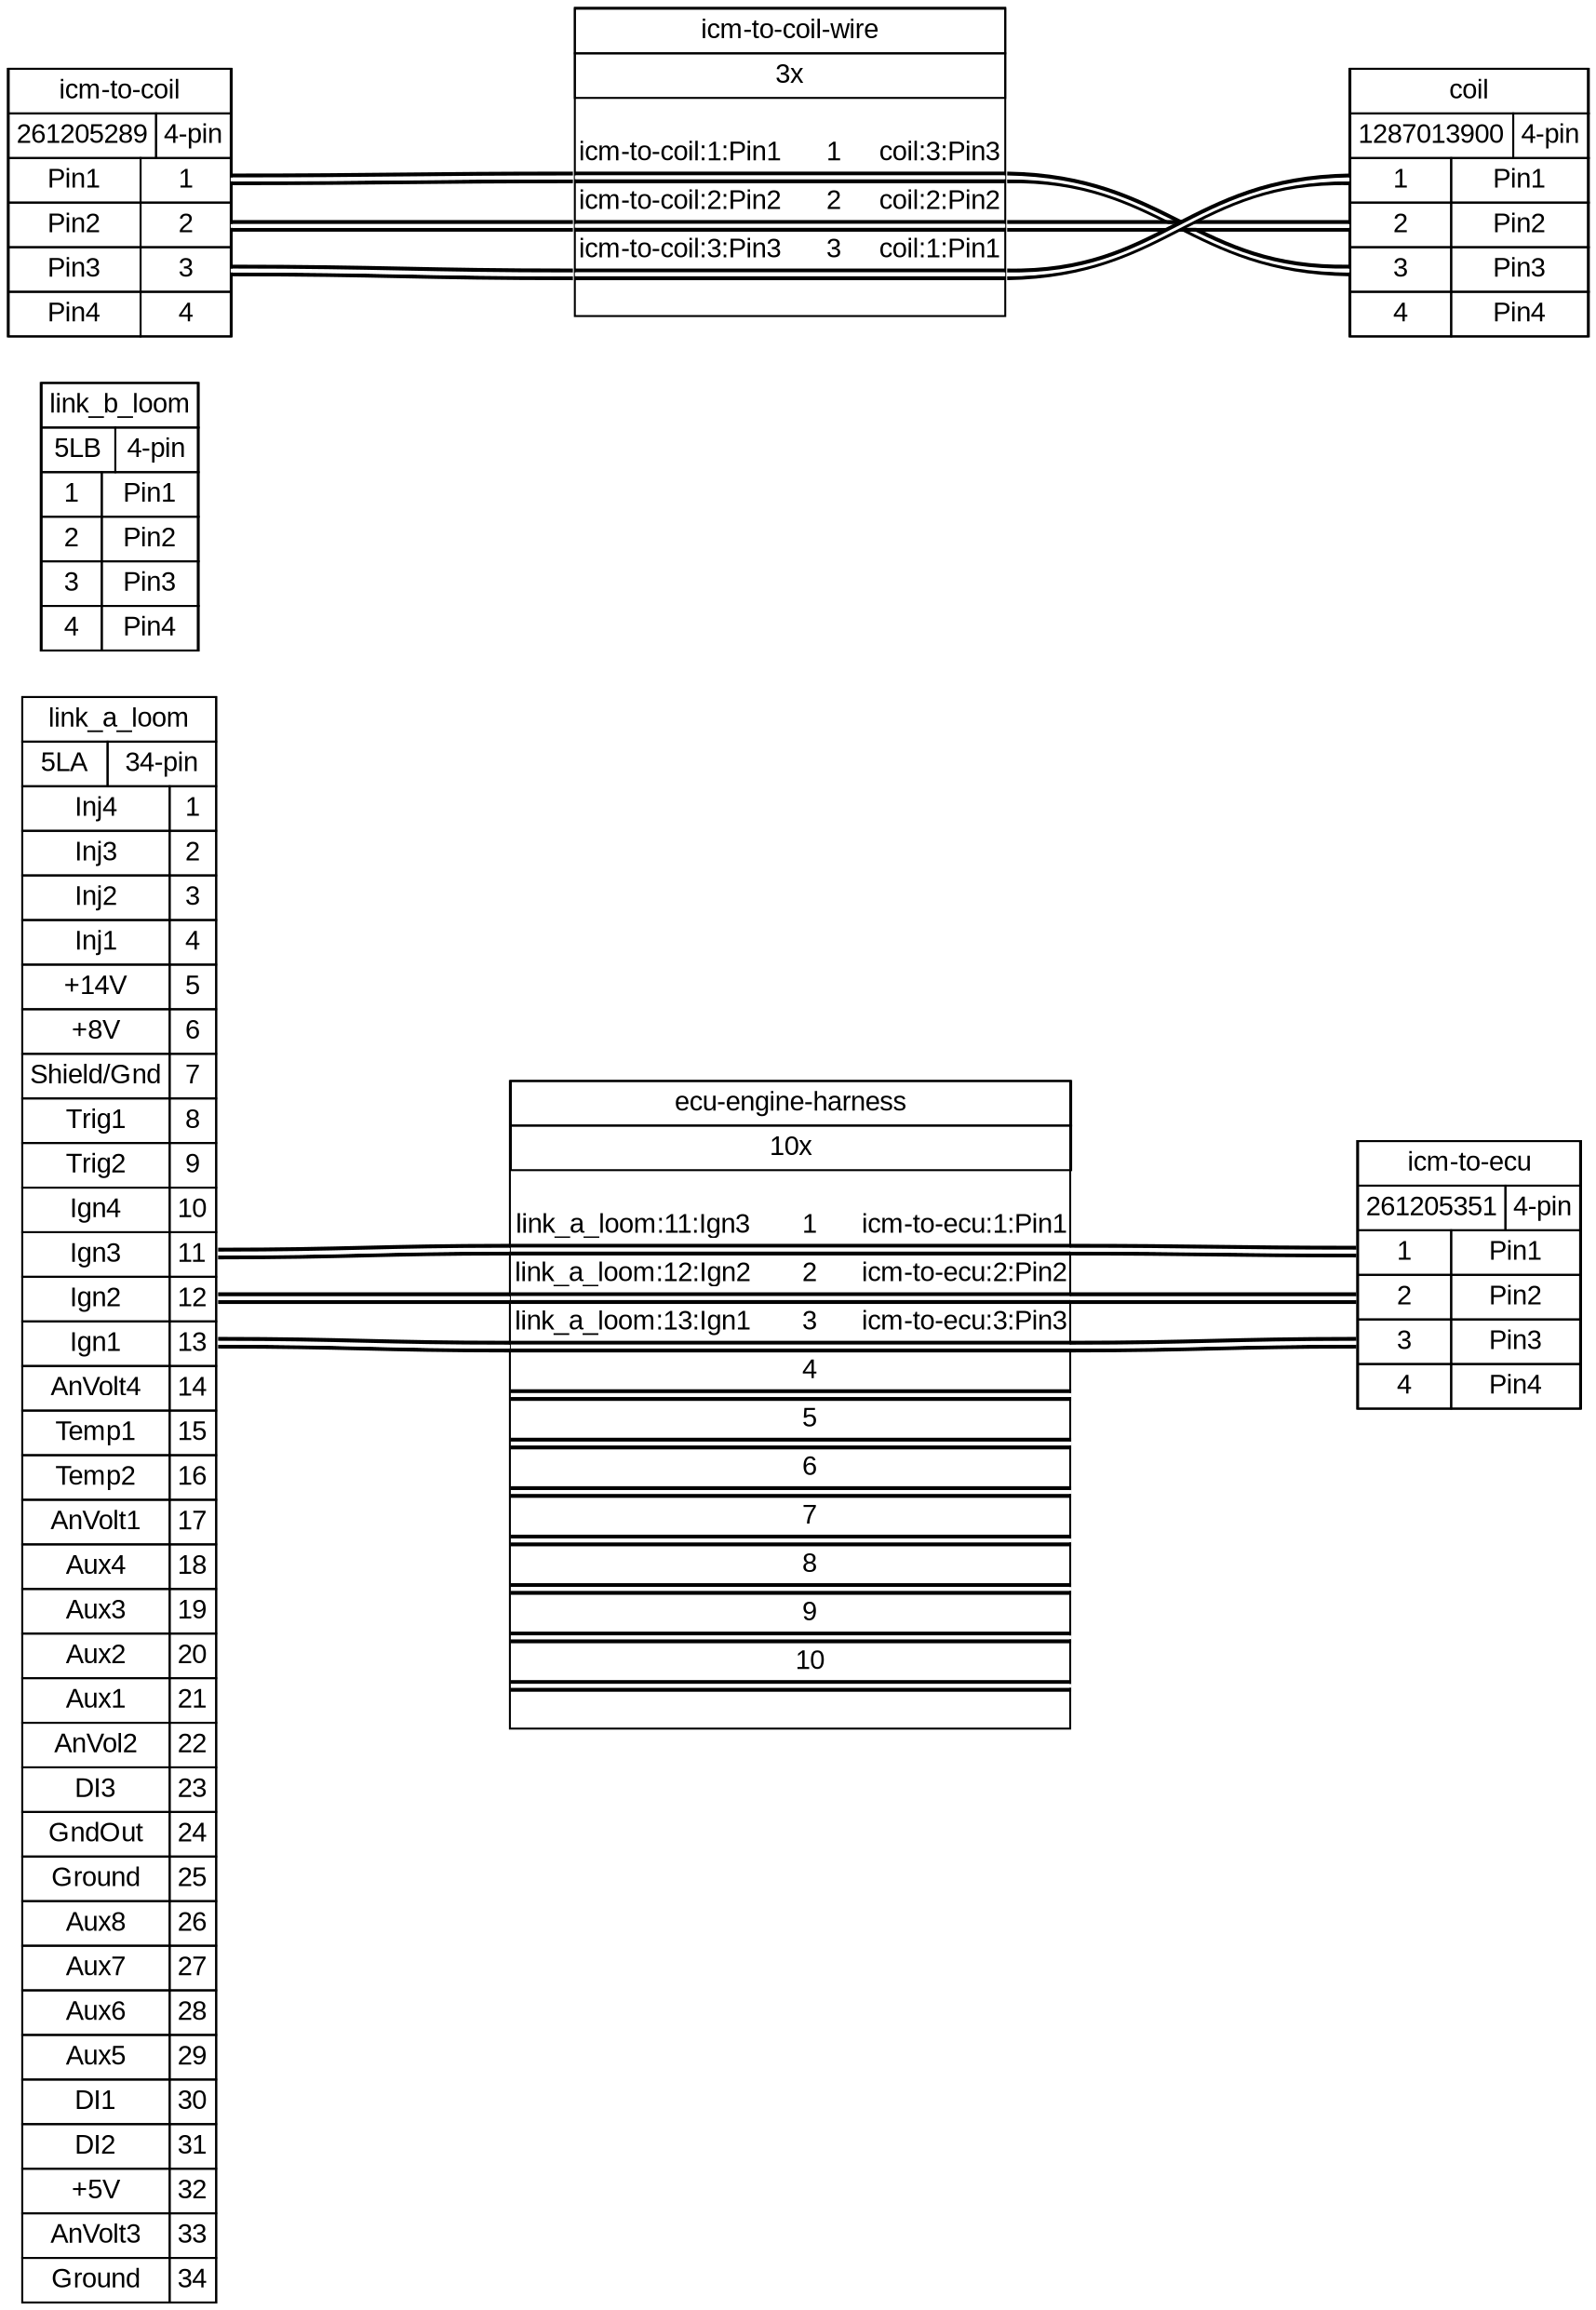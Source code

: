graph {
// Graph generated by WireViz 0.3.2
// https://github.com/formatc1702/WireViz
	graph [bgcolor="#FFFFFF" fontname=arial nodesep=0.33 rankdir=LR ranksep=2]
	node [fillcolor="#FFFFFF" fontname=arial height=0 margin=0 shape=none style=filled width=0]
	edge [fontname=arial style=bold]
	link_a_loom [label=<
<table border="0" cellspacing="0" cellpadding="0">
 <tr><td>
  <table border="0" cellspacing="0" cellpadding="3" cellborder="1"><tr>
   <td balign="left">link_a_loom</td>
  </tr></table>
 </td></tr>
 <tr><td>
  <table border="0" cellspacing="0" cellpadding="3" cellborder="1"><tr>
   <td balign="left">5LA</td>
   <td balign="left">34-pin</td>
  </tr></table>
 </td></tr>
 <tr><td>
  <table border="0" cellspacing="0" cellpadding="3" cellborder="1">
   <tr>
    <td>Inj4</td>
    <td port="p1r">1</td>
   </tr>
   <tr>
    <td>Inj3</td>
    <td port="p2r">2</td>
   </tr>
   <tr>
    <td>Inj2</td>
    <td port="p3r">3</td>
   </tr>
   <tr>
    <td>Inj1</td>
    <td port="p4r">4</td>
   </tr>
   <tr>
    <td>+14V</td>
    <td port="p5r">5</td>
   </tr>
   <tr>
    <td>+8V</td>
    <td port="p6r">6</td>
   </tr>
   <tr>
    <td>Shield/Gnd</td>
    <td port="p7r">7</td>
   </tr>
   <tr>
    <td>Trig1</td>
    <td port="p8r">8</td>
   </tr>
   <tr>
    <td>Trig2</td>
    <td port="p9r">9</td>
   </tr>
   <tr>
    <td>Ign4</td>
    <td port="p10r">10</td>
   </tr>
   <tr>
    <td>Ign3</td>
    <td port="p11r">11</td>
   </tr>
   <tr>
    <td>Ign2</td>
    <td port="p12r">12</td>
   </tr>
   <tr>
    <td>Ign1</td>
    <td port="p13r">13</td>
   </tr>
   <tr>
    <td>AnVolt4</td>
    <td port="p14r">14</td>
   </tr>
   <tr>
    <td>Temp1</td>
    <td port="p15r">15</td>
   </tr>
   <tr>
    <td>Temp2</td>
    <td port="p16r">16</td>
   </tr>
   <tr>
    <td>AnVolt1</td>
    <td port="p17r">17</td>
   </tr>
   <tr>
    <td>Aux4</td>
    <td port="p18r">18</td>
   </tr>
   <tr>
    <td>Aux3</td>
    <td port="p19r">19</td>
   </tr>
   <tr>
    <td>Aux2</td>
    <td port="p20r">20</td>
   </tr>
   <tr>
    <td>Aux1</td>
    <td port="p21r">21</td>
   </tr>
   <tr>
    <td>AnVol2</td>
    <td port="p22r">22</td>
   </tr>
   <tr>
    <td>DI3</td>
    <td port="p23r">23</td>
   </tr>
   <tr>
    <td>GndOut</td>
    <td port="p24r">24</td>
   </tr>
   <tr>
    <td>Ground</td>
    <td port="p25r">25</td>
   </tr>
   <tr>
    <td>Aux8</td>
    <td port="p26r">26</td>
   </tr>
   <tr>
    <td>Aux7</td>
    <td port="p27r">27</td>
   </tr>
   <tr>
    <td>Aux6</td>
    <td port="p28r">28</td>
   </tr>
   <tr>
    <td>Aux5</td>
    <td port="p29r">29</td>
   </tr>
   <tr>
    <td>DI1</td>
    <td port="p30r">30</td>
   </tr>
   <tr>
    <td>DI2</td>
    <td port="p31r">31</td>
   </tr>
   <tr>
    <td>+5V</td>
    <td port="p32r">32</td>
   </tr>
   <tr>
    <td>AnVolt3</td>
    <td port="p33r">33</td>
   </tr>
   <tr>
    <td>Ground</td>
    <td port="p34r">34</td>
   </tr>
  </table>
 </td></tr>
</table>
> fillcolor="#FFFFFF" shape=box style=filled]
	link_b_loom [label=<
<table border="0" cellspacing="0" cellpadding="0">
 <tr><td>
  <table border="0" cellspacing="0" cellpadding="3" cellborder="1"><tr>
   <td balign="left">link_b_loom</td>
  </tr></table>
 </td></tr>
 <tr><td>
  <table border="0" cellspacing="0" cellpadding="3" cellborder="1"><tr>
   <td balign="left">5LB</td>
   <td balign="left">4-pin</td>
  </tr></table>
 </td></tr>
 <tr><td>
  <table border="0" cellspacing="0" cellpadding="3" cellborder="1">
   <tr>
    <td port="p1l">1</td>
    <td>Pin1</td>
   </tr>
   <tr>
    <td port="p2l">2</td>
    <td>Pin2</td>
   </tr>
   <tr>
    <td port="p3l">3</td>
    <td>Pin3</td>
   </tr>
   <tr>
    <td port="p4l">4</td>
    <td>Pin4</td>
   </tr>
  </table>
 </td></tr>
</table>
> fillcolor="#FFFFFF" shape=box style=filled]
	"icm-to-ecu" [label=<
<table border="0" cellspacing="0" cellpadding="0">
 <tr><td>
  <table border="0" cellspacing="0" cellpadding="3" cellborder="1"><tr>
   <td balign="left">icm-to-ecu</td>
  </tr></table>
 </td></tr>
 <tr><td>
  <table border="0" cellspacing="0" cellpadding="3" cellborder="1"><tr>
   <td balign="left">261205351</td>
   <td balign="left">4-pin</td>
  </tr></table>
 </td></tr>
 <tr><td>
  <table border="0" cellspacing="0" cellpadding="3" cellborder="1">
   <tr>
    <td port="p1l">1</td>
    <td>Pin1</td>
   </tr>
   <tr>
    <td port="p2l">2</td>
    <td>Pin2</td>
   </tr>
   <tr>
    <td port="p3l">3</td>
    <td>Pin3</td>
   </tr>
   <tr>
    <td port="p4l">4</td>
    <td>Pin4</td>
   </tr>
  </table>
 </td></tr>
</table>
> fillcolor="#FFFFFF" shape=box style=filled]
	"icm-to-coil" [label=<
<table border="0" cellspacing="0" cellpadding="0">
 <tr><td>
  <table border="0" cellspacing="0" cellpadding="3" cellborder="1"><tr>
   <td balign="left">icm-to-coil</td>
  </tr></table>
 </td></tr>
 <tr><td>
  <table border="0" cellspacing="0" cellpadding="3" cellborder="1"><tr>
   <td balign="left">261205289</td>
   <td balign="left">4-pin</td>
  </tr></table>
 </td></tr>
 <tr><td>
  <table border="0" cellspacing="0" cellpadding="3" cellborder="1">
   <tr>
    <td>Pin1</td>
    <td port="p1r">1</td>
   </tr>
   <tr>
    <td>Pin2</td>
    <td port="p2r">2</td>
   </tr>
   <tr>
    <td>Pin3</td>
    <td port="p3r">3</td>
   </tr>
   <tr>
    <td>Pin4</td>
    <td port="p4r">4</td>
   </tr>
  </table>
 </td></tr>
</table>
> fillcolor="#FFFFFF" shape=box style=filled]
	coil [label=<
<table border="0" cellspacing="0" cellpadding="0">
 <tr><td>
  <table border="0" cellspacing="0" cellpadding="3" cellborder="1"><tr>
   <td balign="left">coil</td>
  </tr></table>
 </td></tr>
 <tr><td>
  <table border="0" cellspacing="0" cellpadding="3" cellborder="1"><tr>
   <td balign="left">1287013900</td>
   <td balign="left">4-pin</td>
  </tr></table>
 </td></tr>
 <tr><td>
  <table border="0" cellspacing="0" cellpadding="3" cellborder="1">
   <tr>
    <td port="p1l">1</td>
    <td>Pin1</td>
   </tr>
   <tr>
    <td port="p2l">2</td>
    <td>Pin2</td>
   </tr>
   <tr>
    <td port="p3l">3</td>
    <td>Pin3</td>
   </tr>
   <tr>
    <td port="p4l">4</td>
    <td>Pin4</td>
   </tr>
  </table>
 </td></tr>
</table>
> fillcolor="#FFFFFF" shape=box style=filled]
	edge [color="#000000:#ffffff:#000000"]
	link_a_loom:p11r:e -- "ecu-engine-harness":w1:w
	"ecu-engine-harness":w1:e -- "icm-to-ecu":p1l:w
	edge [color="#000000:#ffffff:#000000"]
	link_a_loom:p12r:e -- "ecu-engine-harness":w2:w
	"ecu-engine-harness":w2:e -- "icm-to-ecu":p2l:w
	edge [color="#000000:#ffffff:#000000"]
	link_a_loom:p13r:e -- "ecu-engine-harness":w3:w
	"ecu-engine-harness":w3:e -- "icm-to-ecu":p3l:w
	"ecu-engine-harness" [label=<
<table border="0" cellspacing="0" cellpadding="0">
 <tr><td>
  <table border="0" cellspacing="0" cellpadding="3" cellborder="1"><tr>
   <td balign="left">ecu-engine-harness</td>
  </tr></table>
 </td></tr>
 <tr><td>
  <table border="0" cellspacing="0" cellpadding="3" cellborder="1"><tr>
   <td balign="left">10x</td>
  </tr></table>
 </td></tr>
 <tr><td>
  <table border="0" cellspacing="0" cellborder="0">
   <tr><td>&nbsp;</td></tr>
   <tr>
    <td>link_a_loom:11:Ign3</td>
    <td>
     1
    </td>
    <td>icm-to-ecu:1:Pin1</td>
   </tr>
   <tr>
    <td colspan="3" border="0" cellspacing="0" cellpadding="0" port="w1" height="6">
     <table cellspacing="0" cellborder="0" border="0">
      <tr><td colspan="3" cellpadding="0" height="2" bgcolor="#000000" border="0"></td></tr>
      <tr><td colspan="3" cellpadding="0" height="2" bgcolor="#ffffff" border="0"></td></tr>
      <tr><td colspan="3" cellpadding="0" height="2" bgcolor="#000000" border="0"></td></tr>
     </table>
    </td>
   </tr>
   <tr>
    <td>link_a_loom:12:Ign2</td>
    <td>
     2
    </td>
    <td>icm-to-ecu:2:Pin2</td>
   </tr>
   <tr>
    <td colspan="3" border="0" cellspacing="0" cellpadding="0" port="w2" height="6">
     <table cellspacing="0" cellborder="0" border="0">
      <tr><td colspan="3" cellpadding="0" height="2" bgcolor="#000000" border="0"></td></tr>
      <tr><td colspan="3" cellpadding="0" height="2" bgcolor="#ffffff" border="0"></td></tr>
      <tr><td colspan="3" cellpadding="0" height="2" bgcolor="#000000" border="0"></td></tr>
     </table>
    </td>
   </tr>
   <tr>
    <td>link_a_loom:13:Ign1</td>
    <td>
     3
    </td>
    <td>icm-to-ecu:3:Pin3</td>
   </tr>
   <tr>
    <td colspan="3" border="0" cellspacing="0" cellpadding="0" port="w3" height="6">
     <table cellspacing="0" cellborder="0" border="0">
      <tr><td colspan="3" cellpadding="0" height="2" bgcolor="#000000" border="0"></td></tr>
      <tr><td colspan="3" cellpadding="0" height="2" bgcolor="#ffffff" border="0"></td></tr>
      <tr><td colspan="3" cellpadding="0" height="2" bgcolor="#000000" border="0"></td></tr>
     </table>
    </td>
   </tr>
   <tr>
    <td><!-- 4_in --></td>
    <td>
     4
    </td>
    <td><!-- 4_out --></td>
   </tr>
   <tr>
    <td colspan="3" border="0" cellspacing="0" cellpadding="0" port="w4" height="6">
     <table cellspacing="0" cellborder="0" border="0">
      <tr><td colspan="3" cellpadding="0" height="2" bgcolor="#000000" border="0"></td></tr>
      <tr><td colspan="3" cellpadding="0" height="2" bgcolor="#ffffff" border="0"></td></tr>
      <tr><td colspan="3" cellpadding="0" height="2" bgcolor="#000000" border="0"></td></tr>
     </table>
    </td>
   </tr>
   <tr>
    <td><!-- 5_in --></td>
    <td>
     5
    </td>
    <td><!-- 5_out --></td>
   </tr>
   <tr>
    <td colspan="3" border="0" cellspacing="0" cellpadding="0" port="w5" height="6">
     <table cellspacing="0" cellborder="0" border="0">
      <tr><td colspan="3" cellpadding="0" height="2" bgcolor="#000000" border="0"></td></tr>
      <tr><td colspan="3" cellpadding="0" height="2" bgcolor="#ffffff" border="0"></td></tr>
      <tr><td colspan="3" cellpadding="0" height="2" bgcolor="#000000" border="0"></td></tr>
     </table>
    </td>
   </tr>
   <tr>
    <td><!-- 6_in --></td>
    <td>
     6
    </td>
    <td><!-- 6_out --></td>
   </tr>
   <tr>
    <td colspan="3" border="0" cellspacing="0" cellpadding="0" port="w6" height="6">
     <table cellspacing="0" cellborder="0" border="0">
      <tr><td colspan="3" cellpadding="0" height="2" bgcolor="#000000" border="0"></td></tr>
      <tr><td colspan="3" cellpadding="0" height="2" bgcolor="#ffffff" border="0"></td></tr>
      <tr><td colspan="3" cellpadding="0" height="2" bgcolor="#000000" border="0"></td></tr>
     </table>
    </td>
   </tr>
   <tr>
    <td><!-- 7_in --></td>
    <td>
     7
    </td>
    <td><!-- 7_out --></td>
   </tr>
   <tr>
    <td colspan="3" border="0" cellspacing="0" cellpadding="0" port="w7" height="6">
     <table cellspacing="0" cellborder="0" border="0">
      <tr><td colspan="3" cellpadding="0" height="2" bgcolor="#000000" border="0"></td></tr>
      <tr><td colspan="3" cellpadding="0" height="2" bgcolor="#ffffff" border="0"></td></tr>
      <tr><td colspan="3" cellpadding="0" height="2" bgcolor="#000000" border="0"></td></tr>
     </table>
    </td>
   </tr>
   <tr>
    <td><!-- 8_in --></td>
    <td>
     8
    </td>
    <td><!-- 8_out --></td>
   </tr>
   <tr>
    <td colspan="3" border="0" cellspacing="0" cellpadding="0" port="w8" height="6">
     <table cellspacing="0" cellborder="0" border="0">
      <tr><td colspan="3" cellpadding="0" height="2" bgcolor="#000000" border="0"></td></tr>
      <tr><td colspan="3" cellpadding="0" height="2" bgcolor="#ffffff" border="0"></td></tr>
      <tr><td colspan="3" cellpadding="0" height="2" bgcolor="#000000" border="0"></td></tr>
     </table>
    </td>
   </tr>
   <tr>
    <td><!-- 9_in --></td>
    <td>
     9
    </td>
    <td><!-- 9_out --></td>
   </tr>
   <tr>
    <td colspan="3" border="0" cellspacing="0" cellpadding="0" port="w9" height="6">
     <table cellspacing="0" cellborder="0" border="0">
      <tr><td colspan="3" cellpadding="0" height="2" bgcolor="#000000" border="0"></td></tr>
      <tr><td colspan="3" cellpadding="0" height="2" bgcolor="#ffffff" border="0"></td></tr>
      <tr><td colspan="3" cellpadding="0" height="2" bgcolor="#000000" border="0"></td></tr>
     </table>
    </td>
   </tr>
   <tr>
    <td><!-- 10_in --></td>
    <td>
     10
    </td>
    <td><!-- 10_out --></td>
   </tr>
   <tr>
    <td colspan="3" border="0" cellspacing="0" cellpadding="0" port="w10" height="6">
     <table cellspacing="0" cellborder="0" border="0">
      <tr><td colspan="3" cellpadding="0" height="2" bgcolor="#000000" border="0"></td></tr>
      <tr><td colspan="3" cellpadding="0" height="2" bgcolor="#ffffff" border="0"></td></tr>
      <tr><td colspan="3" cellpadding="0" height="2" bgcolor="#000000" border="0"></td></tr>
     </table>
    </td>
   </tr>
   <tr><td>&nbsp;</td></tr>
  </table>
 </td></tr>
</table>
> fillcolor="#FFFFFF" shape=box style=filled]
	edge [color="#000000:#ffffff:#000000"]
	"icm-to-coil":p1r:e -- "icm-to-coil-wire":w1:w
	"icm-to-coil-wire":w1:e -- coil:p3l:w
	edge [color="#000000:#ffffff:#000000"]
	"icm-to-coil":p2r:e -- "icm-to-coil-wire":w2:w
	"icm-to-coil-wire":w2:e -- coil:p2l:w
	edge [color="#000000:#ffffff:#000000"]
	"icm-to-coil":p3r:e -- "icm-to-coil-wire":w3:w
	"icm-to-coil-wire":w3:e -- coil:p1l:w
	"icm-to-coil-wire" [label=<
<table border="0" cellspacing="0" cellpadding="0">
 <tr><td>
  <table border="0" cellspacing="0" cellpadding="3" cellborder="1"><tr>
   <td balign="left">icm-to-coil-wire</td>
  </tr></table>
 </td></tr>
 <tr><td>
  <table border="0" cellspacing="0" cellpadding="3" cellborder="1"><tr>
   <td balign="left">3x</td>
  </tr></table>
 </td></tr>
 <tr><td>
  <table border="0" cellspacing="0" cellborder="0">
   <tr><td>&nbsp;</td></tr>
   <tr>
    <td>icm-to-coil:1:Pin1</td>
    <td>
     1
    </td>
    <td>coil:3:Pin3</td>
   </tr>
   <tr>
    <td colspan="3" border="0" cellspacing="0" cellpadding="0" port="w1" height="6">
     <table cellspacing="0" cellborder="0" border="0">
      <tr><td colspan="3" cellpadding="0" height="2" bgcolor="#000000" border="0"></td></tr>
      <tr><td colspan="3" cellpadding="0" height="2" bgcolor="#ffffff" border="0"></td></tr>
      <tr><td colspan="3" cellpadding="0" height="2" bgcolor="#000000" border="0"></td></tr>
     </table>
    </td>
   </tr>
   <tr>
    <td>icm-to-coil:2:Pin2</td>
    <td>
     2
    </td>
    <td>coil:2:Pin2</td>
   </tr>
   <tr>
    <td colspan="3" border="0" cellspacing="0" cellpadding="0" port="w2" height="6">
     <table cellspacing="0" cellborder="0" border="0">
      <tr><td colspan="3" cellpadding="0" height="2" bgcolor="#000000" border="0"></td></tr>
      <tr><td colspan="3" cellpadding="0" height="2" bgcolor="#ffffff" border="0"></td></tr>
      <tr><td colspan="3" cellpadding="0" height="2" bgcolor="#000000" border="0"></td></tr>
     </table>
    </td>
   </tr>
   <tr>
    <td>icm-to-coil:3:Pin3</td>
    <td>
     3
    </td>
    <td>coil:1:Pin1</td>
   </tr>
   <tr>
    <td colspan="3" border="0" cellspacing="0" cellpadding="0" port="w3" height="6">
     <table cellspacing="0" cellborder="0" border="0">
      <tr><td colspan="3" cellpadding="0" height="2" bgcolor="#000000" border="0"></td></tr>
      <tr><td colspan="3" cellpadding="0" height="2" bgcolor="#ffffff" border="0"></td></tr>
      <tr><td colspan="3" cellpadding="0" height="2" bgcolor="#000000" border="0"></td></tr>
     </table>
    </td>
   </tr>
   <tr><td>&nbsp;</td></tr>
  </table>
 </td></tr>
</table>
> fillcolor="#FFFFFF" shape=box style=filled]
}
